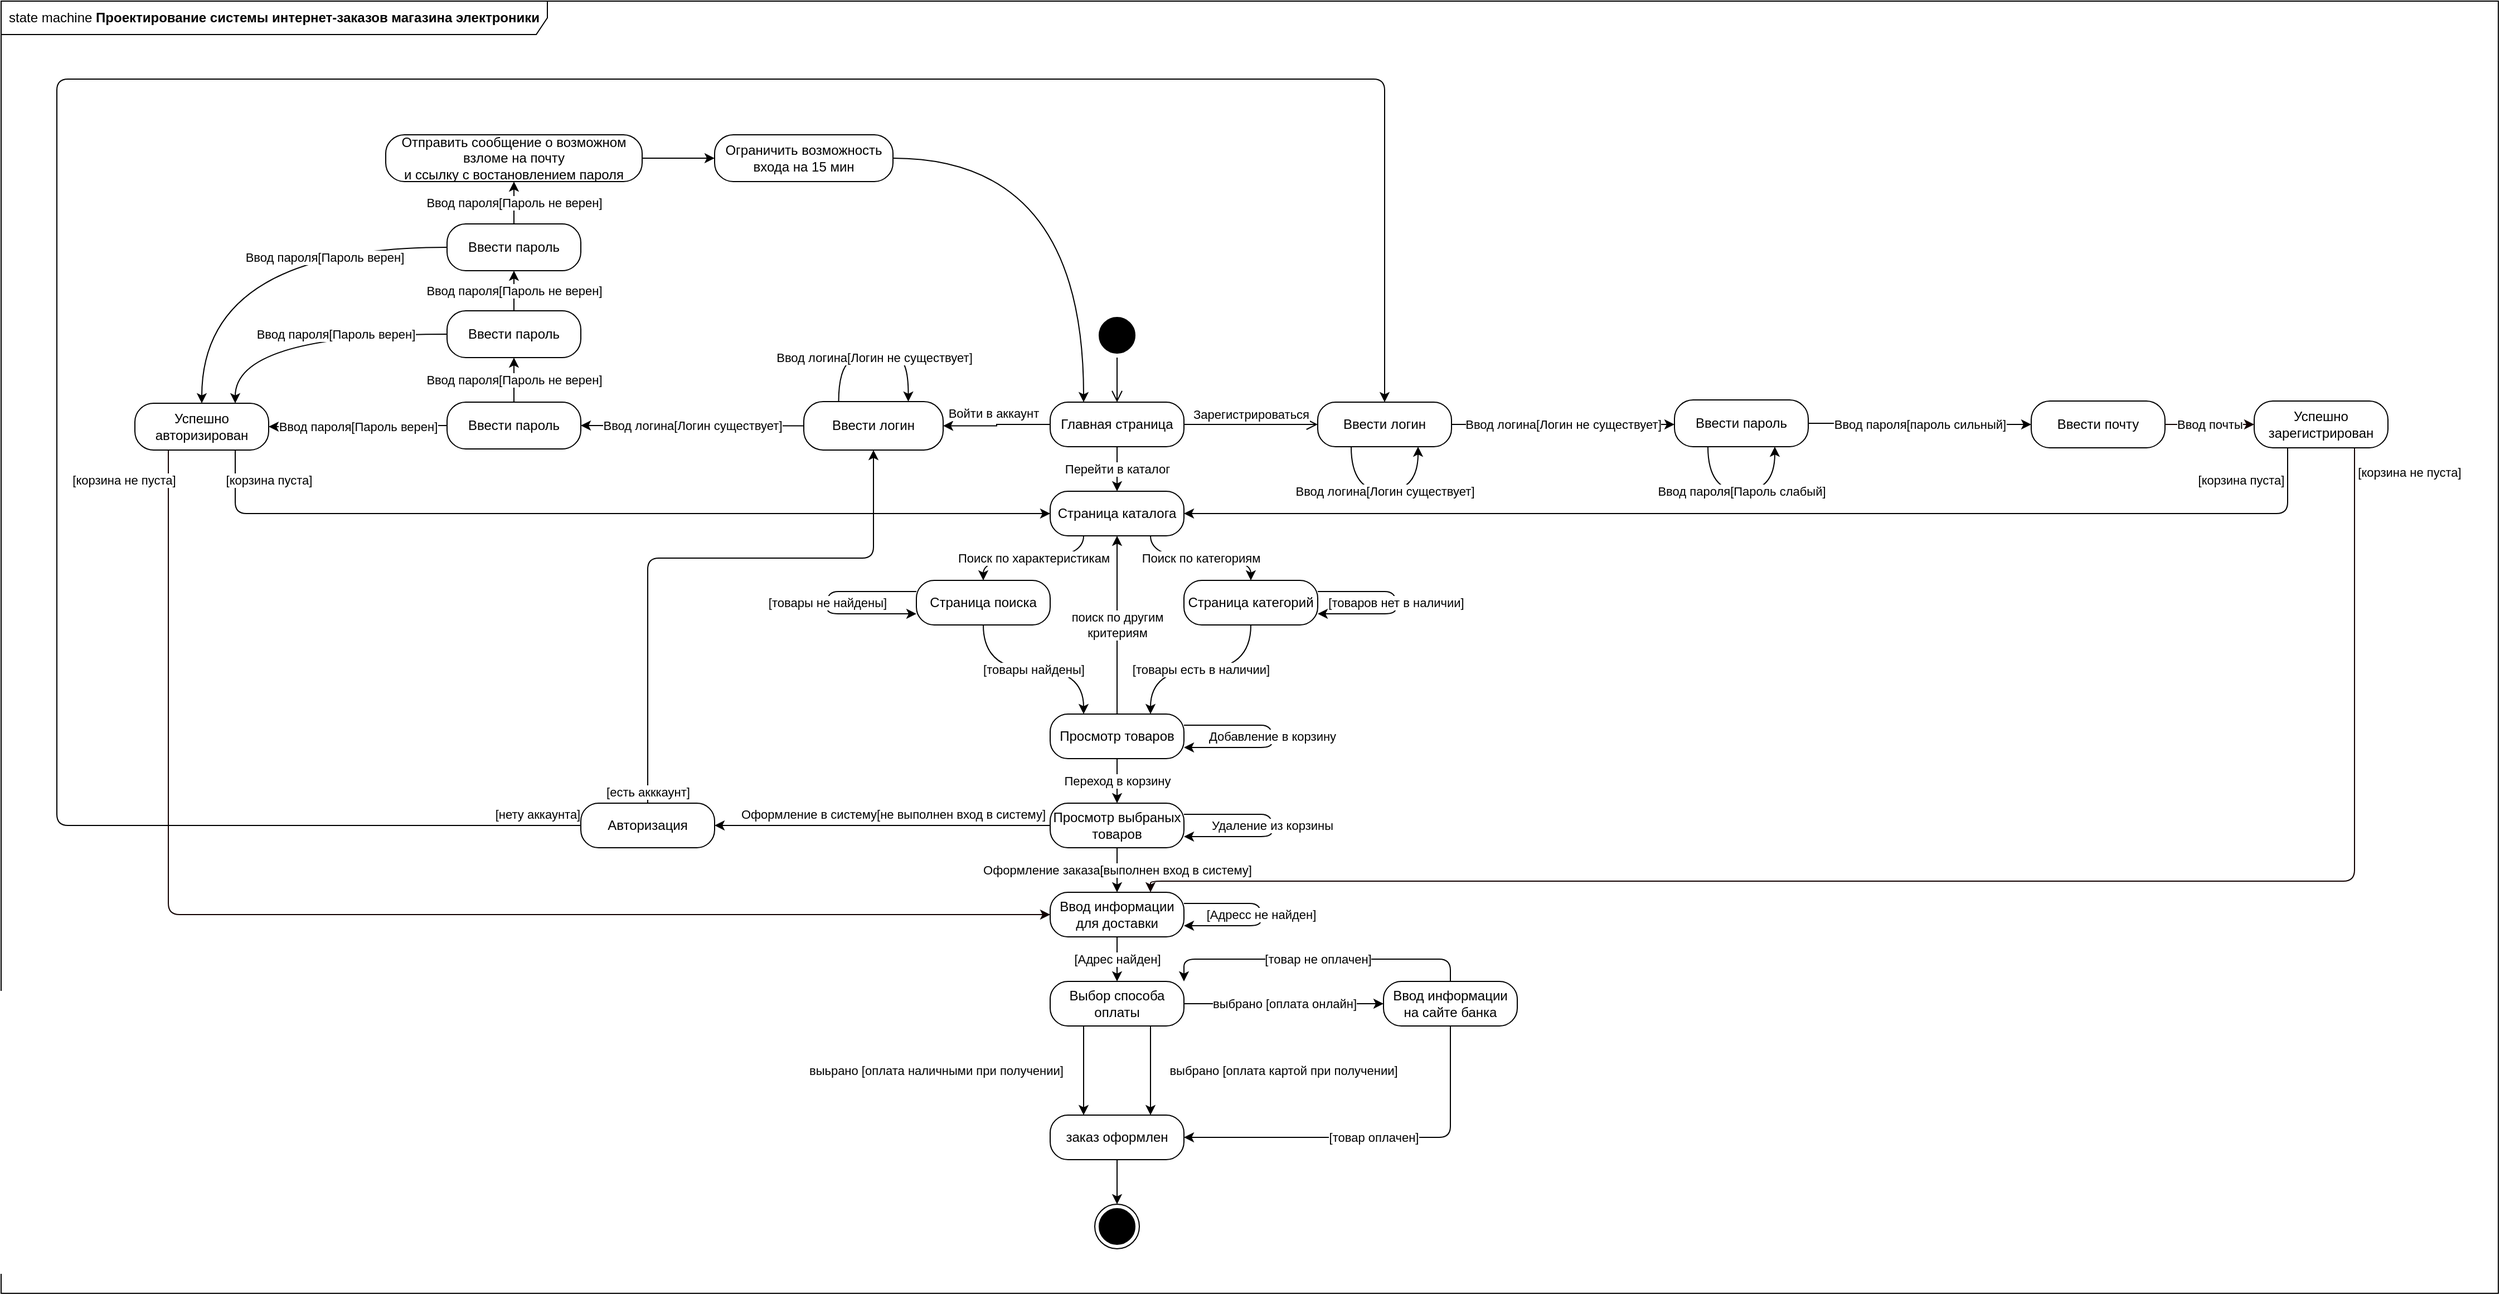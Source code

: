 <mxfile version="12.9.0" type="github">
  <diagram id="5Qrj_cHMlwDHXTjBdwBp" name="Page-1">
    <mxGraphModel dx="1993" dy="461" grid="1" gridSize="10" guides="1" tooltips="1" connect="1" arrows="1" fold="1" page="1" pageScale="1" pageWidth="1169" pageHeight="827" math="0" shadow="0">
      <root>
        <mxCell id="0" />
        <mxCell id="1" parent="0" />
        <mxCell id="nJWRNMLcpvSVmBtXkhhj-1" value="state machine &lt;b&gt;Проектирование системы интернет-заказов магазина электроники&lt;/b&gt; " style="shape=umlFrame;whiteSpace=wrap;html=1;width=490;height=30;" vertex="1" parent="1">
          <mxGeometry x="-680" y="80" width="2240" height="1160" as="geometry" />
        </mxCell>
        <mxCell id="1Fe0VKBd-OM9YCjam9Hl-1" value="П" style="ellipse;html=1;shape=startState;fillColor=#000000;" parent="1" vertex="1">
          <mxGeometry x="301" y="360" width="40" height="40" as="geometry" />
        </mxCell>
        <mxCell id="1Fe0VKBd-OM9YCjam9Hl-2" value="" style="edgeStyle=orthogonalEdgeStyle;html=1;verticalAlign=bottom;endArrow=open;endSize=8;" parent="1" source="1Fe0VKBd-OM9YCjam9Hl-1" target="1Fe0VKBd-OM9YCjam9Hl-15" edge="1">
          <mxGeometry relative="1" as="geometry">
            <mxPoint x="261" y="460" as="targetPoint" />
          </mxGeometry>
        </mxCell>
        <mxCell id="1Fe0VKBd-OM9YCjam9Hl-19" value="Войти в аккаунт" style="edgeStyle=orthogonalEdgeStyle;rounded=0;orthogonalLoop=1;jettySize=auto;html=1;exitX=0;exitY=0.5;exitDx=0;exitDy=0;entryX=1;entryY=0.5;entryDx=0;entryDy=0;" parent="1" source="1Fe0VKBd-OM9YCjam9Hl-15" target="1Fe0VKBd-OM9YCjam9Hl-17" edge="1">
          <mxGeometry x="-0.014" y="-10" relative="1" as="geometry">
            <mxPoint x="7" y="-10" as="offset" />
          </mxGeometry>
        </mxCell>
        <mxCell id="1Fe0VKBd-OM9YCjam9Hl-58" value="Перейти в каталог" style="edgeStyle=orthogonalEdgeStyle;curved=1;orthogonalLoop=1;jettySize=auto;html=1;exitX=0.5;exitY=1;exitDx=0;exitDy=0;entryX=0.5;entryY=0;entryDx=0;entryDy=0;" parent="1" source="1Fe0VKBd-OM9YCjam9Hl-15" target="1Fe0VKBd-OM9YCjam9Hl-57" edge="1">
          <mxGeometry relative="1" as="geometry" />
        </mxCell>
        <mxCell id="1Fe0VKBd-OM9YCjam9Hl-15" value="&lt;div&gt;Главная страница&lt;/div&gt;" style="rounded=1;whiteSpace=wrap;html=1;arcSize=40;" parent="1" vertex="1">
          <mxGeometry x="261" y="440" width="120" height="40" as="geometry" />
        </mxCell>
        <mxCell id="1Fe0VKBd-OM9YCjam9Hl-16" value="Зарегистрироваться" style="edgeStyle=orthogonalEdgeStyle;html=1;verticalAlign=bottom;endArrow=open;endSize=8;exitX=1;exitY=0.5;exitDx=0;exitDy=0;" parent="1" source="1Fe0VKBd-OM9YCjam9Hl-15" target="1Fe0VKBd-OM9YCjam9Hl-21" edge="1">
          <mxGeometry relative="1" as="geometry">
            <mxPoint x="421" y="460" as="targetPoint" />
          </mxGeometry>
        </mxCell>
        <mxCell id="1Fe0VKBd-OM9YCjam9Hl-24" value="Ввод логина[Логин не существует]" style="edgeStyle=orthogonalEdgeStyle;orthogonalLoop=1;jettySize=auto;html=1;exitX=0.25;exitY=0;exitDx=0;exitDy=0;entryX=0.75;entryY=0;entryDx=0;entryDy=0;curved=1;" parent="1" source="1Fe0VKBd-OM9YCjam9Hl-17" target="1Fe0VKBd-OM9YCjam9Hl-17" edge="1">
          <mxGeometry relative="1" as="geometry">
            <mxPoint x="401" y="290" as="targetPoint" />
            <Array as="points">
              <mxPoint x="110" y="400" />
              <mxPoint x="170" y="400" />
            </Array>
          </mxGeometry>
        </mxCell>
        <mxCell id="1Fe0VKBd-OM9YCjam9Hl-32" value="Ввод логина[Логин существует]" style="edgeStyle=orthogonalEdgeStyle;curved=1;orthogonalLoop=1;jettySize=auto;html=1;" parent="1" source="1Fe0VKBd-OM9YCjam9Hl-17" target="1Fe0VKBd-OM9YCjam9Hl-31" edge="1">
          <mxGeometry relative="1" as="geometry" />
        </mxCell>
        <mxCell id="1Fe0VKBd-OM9YCjam9Hl-17" value="Ввести логин" style="rounded=1;whiteSpace=wrap;html=1;arcSize=40;" parent="1" vertex="1">
          <mxGeometry x="40" y="439.5" width="125" height="43.5" as="geometry" />
        </mxCell>
        <mxCell id="1Fe0VKBd-OM9YCjam9Hl-38" value="Ввод пароля[Пароль верен]" style="edgeStyle=orthogonalEdgeStyle;curved=1;orthogonalLoop=1;jettySize=auto;html=1;" parent="1" source="1Fe0VKBd-OM9YCjam9Hl-31" target="1Fe0VKBd-OM9YCjam9Hl-37" edge="1">
          <mxGeometry relative="1" as="geometry" />
        </mxCell>
        <mxCell id="1Fe0VKBd-OM9YCjam9Hl-31" value="Ввести пароль" style="rounded=1;whiteSpace=wrap;html=1;arcSize=40;" parent="1" vertex="1">
          <mxGeometry x="-280" y="440" width="120" height="42" as="geometry" />
        </mxCell>
        <mxCell id="1Fe0VKBd-OM9YCjam9Hl-89" value="[корзина пуста]" style="edgeStyle=orthogonalEdgeStyle;orthogonalLoop=1;jettySize=auto;html=1;exitX=0.75;exitY=1;exitDx=0;exitDy=0;entryX=0;entryY=0.5;entryDx=0;entryDy=0;rounded=1;" parent="1" source="1Fe0VKBd-OM9YCjam9Hl-37" target="1Fe0VKBd-OM9YCjam9Hl-57" edge="1">
          <mxGeometry x="-0.779" y="30" relative="1" as="geometry">
            <mxPoint as="offset" />
          </mxGeometry>
        </mxCell>
        <mxCell id="1Fe0VKBd-OM9YCjam9Hl-117" value="[корзина не пуста]" style="edgeStyle=orthogonalEdgeStyle;rounded=1;orthogonalLoop=1;jettySize=auto;html=1;exitX=0.25;exitY=1;exitDx=0;exitDy=0;strokeColor=#120000;entryX=0;entryY=0.5;entryDx=0;entryDy=0;" parent="1" source="1Fe0VKBd-OM9YCjam9Hl-37" target="1Fe0VKBd-OM9YCjam9Hl-81" edge="1">
          <mxGeometry x="-0.955" y="-40" relative="1" as="geometry">
            <mxPoint as="offset" />
          </mxGeometry>
        </mxCell>
        <mxCell id="1Fe0VKBd-OM9YCjam9Hl-37" value="Успешно авторизирован" style="rounded=1;whiteSpace=wrap;html=1;arcSize=40;" parent="1" vertex="1">
          <mxGeometry x="-560" y="441" width="120" height="42" as="geometry" />
        </mxCell>
        <mxCell id="1Fe0VKBd-OM9YCjam9Hl-21" value="Ввести логин" style="rounded=1;whiteSpace=wrap;html=1;arcSize=40;" parent="1" vertex="1">
          <mxGeometry x="501.0" y="440" width="120" height="40" as="geometry" />
        </mxCell>
        <mxCell id="1Fe0VKBd-OM9YCjam9Hl-34" value="Ввод логина[Логин существует]" style="edgeStyle=orthogonalEdgeStyle;curved=1;orthogonalLoop=1;jettySize=auto;html=1;exitX=0.25;exitY=1;exitDx=0;exitDy=0;entryX=0.75;entryY=1;entryDx=0;entryDy=0;" parent="1" source="1Fe0VKBd-OM9YCjam9Hl-21" target="1Fe0VKBd-OM9YCjam9Hl-21" edge="1">
          <mxGeometry relative="1" as="geometry">
            <mxPoint x="461" y="530" as="sourcePoint" />
            <mxPoint x="661" y="530" as="targetPoint" />
            <Array as="points">
              <mxPoint x="531" y="520" />
              <mxPoint x="591" y="520" />
            </Array>
          </mxGeometry>
        </mxCell>
        <mxCell id="1Fe0VKBd-OM9YCjam9Hl-35" value="Ввод логина[Логин не существует]" style="edgeStyle=orthogonalEdgeStyle;orthogonalLoop=1;jettySize=auto;html=1;exitX=1;exitY=0.5;exitDx=0;exitDy=0;curved=1;" parent="1" source="1Fe0VKBd-OM9YCjam9Hl-21" edge="1">
          <mxGeometry relative="1" as="geometry">
            <mxPoint x="821" y="460" as="targetPoint" />
            <mxPoint x="751" y="510" as="sourcePoint" />
            <Array as="points">
              <mxPoint x="751" y="460" />
              <mxPoint x="751" y="460" />
            </Array>
          </mxGeometry>
        </mxCell>
        <mxCell id="1Fe0VKBd-OM9YCjam9Hl-55" value="Ввод пароля[пароль сильный]" style="edgeStyle=orthogonalEdgeStyle;curved=1;orthogonalLoop=1;jettySize=auto;html=1;" parent="1" source="1Fe0VKBd-OM9YCjam9Hl-36" target="1Fe0VKBd-OM9YCjam9Hl-54" edge="1">
          <mxGeometry relative="1" as="geometry" />
        </mxCell>
        <mxCell id="1Fe0VKBd-OM9YCjam9Hl-36" value="Ввести пароль" style="rounded=1;whiteSpace=wrap;html=1;arcSize=40;" parent="1" vertex="1">
          <mxGeometry x="821" y="438" width="120" height="42" as="geometry" />
        </mxCell>
        <mxCell id="1Fe0VKBd-OM9YCjam9Hl-60" value="[корзина пуста]" style="edgeStyle=orthogonalEdgeStyle;orthogonalLoop=1;jettySize=auto;html=1;entryX=1;entryY=0.5;entryDx=0;entryDy=0;rounded=1;exitX=0.25;exitY=1;exitDx=0;exitDy=0;" parent="1" source="1Fe0VKBd-OM9YCjam9Hl-119" target="1Fe0VKBd-OM9YCjam9Hl-57" edge="1">
          <mxGeometry x="-0.807" y="-30" relative="1" as="geometry">
            <mxPoint x="1171" y="530" as="sourcePoint" />
            <Array as="points">
              <mxPoint x="1371" y="540" />
            </Array>
            <mxPoint as="offset" />
          </mxGeometry>
        </mxCell>
        <mxCell id="1Fe0VKBd-OM9YCjam9Hl-118" value="[корзина не пуста]" style="edgeStyle=orthogonalEdgeStyle;rounded=1;orthogonalLoop=1;jettySize=auto;html=1;entryX=0.75;entryY=0;entryDx=0;entryDy=0;strokeColor=#120000;exitX=0.75;exitY=1;exitDx=0;exitDy=0;" parent="1" source="1Fe0VKBd-OM9YCjam9Hl-119" target="1Fe0VKBd-OM9YCjam9Hl-81" edge="1">
          <mxGeometry x="-0.97" y="49" relative="1" as="geometry">
            <mxPoint x="1231" y="520" as="sourcePoint" />
            <Array as="points">
              <mxPoint x="1431" y="870" />
              <mxPoint x="351" y="870" />
            </Array>
            <mxPoint as="offset" />
          </mxGeometry>
        </mxCell>
        <mxCell id="1Fe0VKBd-OM9YCjam9Hl-120" value="Ввод почты" style="edgeStyle=orthogonalEdgeStyle;rounded=1;orthogonalLoop=1;jettySize=auto;html=1;strokeColor=#120000;" parent="1" source="1Fe0VKBd-OM9YCjam9Hl-54" target="1Fe0VKBd-OM9YCjam9Hl-119" edge="1">
          <mxGeometry relative="1" as="geometry" />
        </mxCell>
        <mxCell id="1Fe0VKBd-OM9YCjam9Hl-54" value="Ввести почту" style="rounded=1;whiteSpace=wrap;html=1;arcSize=40;" parent="1" vertex="1">
          <mxGeometry x="1141" y="439" width="120" height="42" as="geometry" />
        </mxCell>
        <mxCell id="1Fe0VKBd-OM9YCjam9Hl-119" value="Успешно зарегистрирован" style="rounded=1;whiteSpace=wrap;html=1;arcSize=40;" parent="1" vertex="1">
          <mxGeometry x="1341" y="439" width="120" height="42" as="geometry" />
        </mxCell>
        <mxCell id="1Fe0VKBd-OM9YCjam9Hl-39" value="Ввод пароля[Пароль не верен]" style="edgeStyle=orthogonalEdgeStyle;curved=1;orthogonalLoop=1;jettySize=auto;html=1;exitX=0.5;exitY=0;exitDx=0;exitDy=0;entryX=0.5;entryY=1;entryDx=0;entryDy=0;" parent="1" source="1Fe0VKBd-OM9YCjam9Hl-31" target="1Fe0VKBd-OM9YCjam9Hl-40" edge="1">
          <mxGeometry relative="1" as="geometry">
            <mxPoint x="-300" y="329" as="sourcePoint" />
            <mxPoint x="-140" y="329" as="targetPoint" />
          </mxGeometry>
        </mxCell>
        <mxCell id="1Fe0VKBd-OM9YCjam9Hl-40" value="Ввести пароль" style="rounded=1;whiteSpace=wrap;html=1;arcSize=40;" parent="1" vertex="1">
          <mxGeometry x="-280" y="358" width="120" height="42" as="geometry" />
        </mxCell>
        <mxCell id="1Fe0VKBd-OM9YCjam9Hl-42" value="Ввод пароля[Пароль верен]" style="edgeStyle=orthogonalEdgeStyle;curved=1;orthogonalLoop=1;jettySize=auto;html=1;exitX=0;exitY=0.5;exitDx=0;exitDy=0;entryX=0.75;entryY=0;entryDx=0;entryDy=0;" parent="1" source="1Fe0VKBd-OM9YCjam9Hl-40" target="1Fe0VKBd-OM9YCjam9Hl-37" edge="1">
          <mxGeometry x="-0.206" relative="1" as="geometry">
            <mxPoint x="-160" y="379" as="sourcePoint" />
            <mxPoint x="-470" y="430" as="targetPoint" />
            <mxPoint as="offset" />
          </mxGeometry>
        </mxCell>
        <mxCell id="1Fe0VKBd-OM9YCjam9Hl-43" value="Ввод пароля[Пароль не верен]" style="edgeStyle=orthogonalEdgeStyle;curved=1;orthogonalLoop=1;jettySize=auto;html=1;entryX=0.5;entryY=1;entryDx=0;entryDy=0;exitX=0.5;exitY=0;exitDx=0;exitDy=0;" parent="1" source="1Fe0VKBd-OM9YCjam9Hl-40" target="1Fe0VKBd-OM9YCjam9Hl-44" edge="1">
          <mxGeometry relative="1" as="geometry">
            <mxPoint x="-310" y="229" as="sourcePoint" />
            <mxPoint x="-140" y="210" as="targetPoint" />
          </mxGeometry>
        </mxCell>
        <mxCell id="1Fe0VKBd-OM9YCjam9Hl-44" value="Ввести пароль" style="rounded=1;whiteSpace=wrap;html=1;arcSize=40;" parent="1" vertex="1">
          <mxGeometry x="-280" y="280" width="120" height="42" as="geometry" />
        </mxCell>
        <mxCell id="1Fe0VKBd-OM9YCjam9Hl-50" style="edgeStyle=orthogonalEdgeStyle;curved=1;orthogonalLoop=1;jettySize=auto;html=1;exitX=1;exitY=0.5;exitDx=0;exitDy=0;entryX=0;entryY=0.5;entryDx=0;entryDy=0;" parent="1" source="1Fe0VKBd-OM9YCjam9Hl-45" target="1Fe0VKBd-OM9YCjam9Hl-49" edge="1">
          <mxGeometry relative="1" as="geometry" />
        </mxCell>
        <mxCell id="1Fe0VKBd-OM9YCjam9Hl-45" value="&lt;div&gt;Отправить сообщение о возможном взломе на почту&lt;/div&gt;и ссылку с востановлением пароля" style="rounded=1;whiteSpace=wrap;html=1;arcSize=40;" parent="1" vertex="1">
          <mxGeometry x="-335" y="200" width="230" height="42" as="geometry" />
        </mxCell>
        <mxCell id="1Fe0VKBd-OM9YCjam9Hl-46" value="Ввод пароля[Пароль не верен]" style="edgeStyle=orthogonalEdgeStyle;curved=1;orthogonalLoop=1;jettySize=auto;html=1;entryX=0.5;entryY=1;entryDx=0;entryDy=0;exitX=0.5;exitY=0;exitDx=0;exitDy=0;" parent="1" source="1Fe0VKBd-OM9YCjam9Hl-44" target="1Fe0VKBd-OM9YCjam9Hl-45" edge="1">
          <mxGeometry relative="1" as="geometry">
            <mxPoint x="-310" y="249" as="sourcePoint" />
            <mxPoint x="-310" y="172" as="targetPoint" />
          </mxGeometry>
        </mxCell>
        <mxCell id="1Fe0VKBd-OM9YCjam9Hl-47" value="Ввод пароля[Пароль верен]" style="edgeStyle=orthogonalEdgeStyle;curved=1;orthogonalLoop=1;jettySize=auto;html=1;exitX=0;exitY=0.5;exitDx=0;exitDy=0;entryX=0.5;entryY=0;entryDx=0;entryDy=0;" parent="1" source="1Fe0VKBd-OM9YCjam9Hl-44" target="1Fe0VKBd-OM9YCjam9Hl-37" edge="1">
          <mxGeometry x="-0.389" y="9" relative="1" as="geometry">
            <mxPoint x="-250" y="270.0" as="sourcePoint" />
            <mxPoint x="-90" y="378.5" as="targetPoint" />
            <mxPoint as="offset" />
          </mxGeometry>
        </mxCell>
        <mxCell id="1Fe0VKBd-OM9YCjam9Hl-88" style="edgeStyle=orthogonalEdgeStyle;orthogonalLoop=1;jettySize=auto;html=1;exitX=1;exitY=0.5;exitDx=0;exitDy=0;entryX=0.25;entryY=0;entryDx=0;entryDy=0;curved=1;" parent="1" source="1Fe0VKBd-OM9YCjam9Hl-49" target="1Fe0VKBd-OM9YCjam9Hl-15" edge="1">
          <mxGeometry relative="1" as="geometry" />
        </mxCell>
        <mxCell id="1Fe0VKBd-OM9YCjam9Hl-49" value="Ограничить возможность входа на 15 мин" style="rounded=1;whiteSpace=wrap;html=1;arcSize=40;" parent="1" vertex="1">
          <mxGeometry x="-40" y="200" width="160" height="42" as="geometry" />
        </mxCell>
        <mxCell id="1Fe0VKBd-OM9YCjam9Hl-53" value="Ввод пароля[Пароль слабый]" style="edgeStyle=orthogonalEdgeStyle;curved=1;orthogonalLoop=1;jettySize=auto;html=1;entryX=0.75;entryY=1;entryDx=0;entryDy=0;exitX=0.25;exitY=1;exitDx=0;exitDy=0;" parent="1" source="1Fe0VKBd-OM9YCjam9Hl-36" target="1Fe0VKBd-OM9YCjam9Hl-36" edge="1">
          <mxGeometry relative="1" as="geometry">
            <mxPoint x="851" y="540" as="sourcePoint" />
            <mxPoint x="601" y="490" as="targetPoint" />
            <Array as="points">
              <mxPoint x="851" y="520" />
              <mxPoint x="911" y="520" />
            </Array>
          </mxGeometry>
        </mxCell>
        <mxCell id="1Fe0VKBd-OM9YCjam9Hl-66" value="Поиск по характеристикам" style="edgeStyle=orthogonalEdgeStyle;orthogonalLoop=1;jettySize=auto;html=1;exitX=0.25;exitY=1;exitDx=0;exitDy=0;entryX=0.5;entryY=0;entryDx=0;entryDy=0;curved=1;" parent="1" source="1Fe0VKBd-OM9YCjam9Hl-57" target="1Fe0VKBd-OM9YCjam9Hl-65" edge="1">
          <mxGeometry relative="1" as="geometry" />
        </mxCell>
        <mxCell id="1Fe0VKBd-OM9YCjam9Hl-69" value="Поиск по категориям" style="edgeStyle=orthogonalEdgeStyle;curved=1;orthogonalLoop=1;jettySize=auto;html=1;exitX=0.75;exitY=1;exitDx=0;exitDy=0;entryX=0.5;entryY=0;entryDx=0;entryDy=0;" parent="1" source="1Fe0VKBd-OM9YCjam9Hl-57" target="1Fe0VKBd-OM9YCjam9Hl-63" edge="1">
          <mxGeometry relative="1" as="geometry" />
        </mxCell>
        <mxCell id="1Fe0VKBd-OM9YCjam9Hl-57" value="Страница каталога" style="rounded=1;whiteSpace=wrap;html=1;arcSize=40;" parent="1" vertex="1">
          <mxGeometry x="261" y="520" width="120" height="40" as="geometry" />
        </mxCell>
        <mxCell id="1Fe0VKBd-OM9YCjam9Hl-72" value="[товары есть в наличии]" style="edgeStyle=orthogonalEdgeStyle;curved=1;orthogonalLoop=1;jettySize=auto;html=1;exitX=0.5;exitY=1;exitDx=0;exitDy=0;entryX=0.75;entryY=0;entryDx=0;entryDy=0;" parent="1" source="1Fe0VKBd-OM9YCjam9Hl-63" target="1Fe0VKBd-OM9YCjam9Hl-70" edge="1">
          <mxGeometry relative="1" as="geometry" />
        </mxCell>
        <mxCell id="1Fe0VKBd-OM9YCjam9Hl-73" value="[товаров нет в наличии]" style="edgeStyle=orthogonalEdgeStyle;orthogonalLoop=1;jettySize=auto;html=1;exitX=1;exitY=0.25;exitDx=0;exitDy=0;entryX=1;entryY=0.75;entryDx=0;entryDy=0;rounded=1;" parent="1" source="1Fe0VKBd-OM9YCjam9Hl-63" target="1Fe0VKBd-OM9YCjam9Hl-63" edge="1">
          <mxGeometry relative="1" as="geometry">
            <mxPoint x="561" y="630" as="targetPoint" />
            <Array as="points">
              <mxPoint x="571" y="610" />
              <mxPoint x="571" y="630" />
            </Array>
          </mxGeometry>
        </mxCell>
        <mxCell id="1Fe0VKBd-OM9YCjam9Hl-63" value="Страница категорий" style="rounded=1;whiteSpace=wrap;html=1;arcSize=40;" parent="1" vertex="1">
          <mxGeometry x="381" y="600" width="120" height="40" as="geometry" />
        </mxCell>
        <mxCell id="1Fe0VKBd-OM9YCjam9Hl-71" value="[товары найдены]" style="edgeStyle=orthogonalEdgeStyle;curved=1;orthogonalLoop=1;jettySize=auto;html=1;entryX=0.25;entryY=0;entryDx=0;entryDy=0;" parent="1" source="1Fe0VKBd-OM9YCjam9Hl-65" target="1Fe0VKBd-OM9YCjam9Hl-70" edge="1">
          <mxGeometry relative="1" as="geometry" />
        </mxCell>
        <mxCell id="1Fe0VKBd-OM9YCjam9Hl-65" value="Страница поиска" style="rounded=1;whiteSpace=wrap;html=1;arcSize=40;" parent="1" vertex="1">
          <mxGeometry x="141" y="600" width="120" height="40" as="geometry" />
        </mxCell>
        <mxCell id="1Fe0VKBd-OM9YCjam9Hl-78" value="Переход в корзину" style="edgeStyle=orthogonalEdgeStyle;curved=1;orthogonalLoop=1;jettySize=auto;html=1;" parent="1" source="1Fe0VKBd-OM9YCjam9Hl-70" target="1Fe0VKBd-OM9YCjam9Hl-77" edge="1">
          <mxGeometry relative="1" as="geometry" />
        </mxCell>
        <mxCell id="1Fe0VKBd-OM9YCjam9Hl-79" value="Добавление в корзину" style="edgeStyle=orthogonalEdgeStyle;orthogonalLoop=1;jettySize=auto;html=1;exitX=1;exitY=0.25;exitDx=0;exitDy=0;entryX=1;entryY=0.75;entryDx=0;entryDy=0;rounded=1;" parent="1" source="1Fe0VKBd-OM9YCjam9Hl-70" target="1Fe0VKBd-OM9YCjam9Hl-70" edge="1">
          <mxGeometry relative="1" as="geometry">
            <mxPoint x="460" y="730.167" as="targetPoint" />
            <Array as="points">
              <mxPoint x="460" y="730" />
              <mxPoint x="460" y="750" />
            </Array>
          </mxGeometry>
        </mxCell>
        <mxCell id="1Fe0VKBd-OM9YCjam9Hl-107" value="поиск по другим&lt;br&gt;критериям" style="edgeStyle=orthogonalEdgeStyle;rounded=1;orthogonalLoop=1;jettySize=auto;html=1;exitX=0.5;exitY=0;exitDx=0;exitDy=0;entryX=0.5;entryY=1;entryDx=0;entryDy=0;" parent="1" source="1Fe0VKBd-OM9YCjam9Hl-70" target="1Fe0VKBd-OM9YCjam9Hl-57" edge="1">
          <mxGeometry relative="1" as="geometry" />
        </mxCell>
        <mxCell id="1Fe0VKBd-OM9YCjam9Hl-70" value="Просмотр товаров" style="rounded=1;whiteSpace=wrap;html=1;arcSize=40;" parent="1" vertex="1">
          <mxGeometry x="261" y="720" width="120" height="40" as="geometry" />
        </mxCell>
        <mxCell id="1Fe0VKBd-OM9YCjam9Hl-82" value="Оформление заказа[выполнен вход в систему]" style="edgeStyle=orthogonalEdgeStyle;curved=1;orthogonalLoop=1;jettySize=auto;html=1;" parent="1" source="1Fe0VKBd-OM9YCjam9Hl-77" target="1Fe0VKBd-OM9YCjam9Hl-81" edge="1">
          <mxGeometry relative="1" as="geometry" />
        </mxCell>
        <mxCell id="1Fe0VKBd-OM9YCjam9Hl-85" value="Оформление в систему[не выполнен вход в систему]" style="edgeStyle=orthogonalEdgeStyle;rounded=1;orthogonalLoop=1;jettySize=auto;html=1;exitX=0;exitY=0.5;exitDx=0;exitDy=0;entryX=1;entryY=0.5;entryDx=0;entryDy=0;" parent="1" source="1Fe0VKBd-OM9YCjam9Hl-77" target="1Fe0VKBd-OM9YCjam9Hl-90" edge="1">
          <mxGeometry x="-0.063" y="-10" relative="1" as="geometry">
            <mxPoint y="820" as="targetPoint" />
            <Array as="points" />
            <mxPoint as="offset" />
          </mxGeometry>
        </mxCell>
        <mxCell id="1Fe0VKBd-OM9YCjam9Hl-77" value="Просмотр выбраных товаров" style="rounded=1;whiteSpace=wrap;html=1;arcSize=40;" parent="1" vertex="1">
          <mxGeometry x="261" y="800" width="120" height="40" as="geometry" />
        </mxCell>
        <mxCell id="1Fe0VKBd-OM9YCjam9Hl-97" value="[Адресс не найден]" style="edgeStyle=orthogonalEdgeStyle;rounded=1;orthogonalLoop=1;jettySize=auto;html=1;exitX=1;exitY=0.25;exitDx=0;exitDy=0;entryX=1;entryY=0.75;entryDx=0;entryDy=0;" parent="1" source="1Fe0VKBd-OM9YCjam9Hl-81" target="1Fe0VKBd-OM9YCjam9Hl-81" edge="1">
          <mxGeometry relative="1" as="geometry">
            <mxPoint x="461" y="900" as="targetPoint" />
            <Array as="points">
              <mxPoint x="450" y="890" />
              <mxPoint x="450" y="910" />
            </Array>
          </mxGeometry>
        </mxCell>
        <mxCell id="1Fe0VKBd-OM9YCjam9Hl-100" value="[Адрес найден]" style="edgeStyle=orthogonalEdgeStyle;rounded=1;orthogonalLoop=1;jettySize=auto;html=1;" parent="1" source="1Fe0VKBd-OM9YCjam9Hl-81" target="1Fe0VKBd-OM9YCjam9Hl-99" edge="1">
          <mxGeometry relative="1" as="geometry" />
        </mxCell>
        <mxCell id="1Fe0VKBd-OM9YCjam9Hl-81" value="Ввод информации для доставки" style="rounded=1;whiteSpace=wrap;html=1;arcSize=40;" parent="1" vertex="1">
          <mxGeometry x="261" y="880" width="120" height="40" as="geometry" />
        </mxCell>
        <mxCell id="1Fe0VKBd-OM9YCjam9Hl-102" value="выбрано [оплата онлайн]" style="edgeStyle=orthogonalEdgeStyle;rounded=1;orthogonalLoop=1;jettySize=auto;html=1;" parent="1" source="1Fe0VKBd-OM9YCjam9Hl-99" target="1Fe0VKBd-OM9YCjam9Hl-101" edge="1">
          <mxGeometry relative="1" as="geometry" />
        </mxCell>
        <mxCell id="1Fe0VKBd-OM9YCjam9Hl-104" value="&lt;div align=&quot;left&quot;&gt;выбрано [оплата картой при получении]&lt;br&gt;&lt;/div&gt;" style="edgeStyle=orthogonalEdgeStyle;rounded=1;orthogonalLoop=1;jettySize=auto;html=1;exitX=0.75;exitY=1;exitDx=0;exitDy=0;entryX=0.75;entryY=0;entryDx=0;entryDy=0;" parent="1" source="1Fe0VKBd-OM9YCjam9Hl-99" target="1Fe0VKBd-OM9YCjam9Hl-103" edge="1">
          <mxGeometry y="119" relative="1" as="geometry">
            <mxPoint as="offset" />
          </mxGeometry>
        </mxCell>
        <mxCell id="1Fe0VKBd-OM9YCjam9Hl-106" value="выьрано [оплата наличными при получении]&amp;nbsp; " style="edgeStyle=orthogonalEdgeStyle;rounded=1;orthogonalLoop=1;jettySize=auto;html=1;entryX=0.25;entryY=0;entryDx=0;entryDy=0;exitX=0.25;exitY=1;exitDx=0;exitDy=0;" parent="1" source="1Fe0VKBd-OM9YCjam9Hl-99" target="1Fe0VKBd-OM9YCjam9Hl-103" edge="1">
          <mxGeometry y="-131" relative="1" as="geometry">
            <mxPoint x="70" y="980" as="targetPoint" />
            <mxPoint as="offset" />
          </mxGeometry>
        </mxCell>
        <mxCell id="1Fe0VKBd-OM9YCjam9Hl-99" value="Выбор способа оплаты" style="rounded=1;whiteSpace=wrap;html=1;arcSize=40;" parent="1" vertex="1">
          <mxGeometry x="261" y="960" width="120" height="40" as="geometry" />
        </mxCell>
        <mxCell id="1Fe0VKBd-OM9YCjam9Hl-115" value="" style="edgeStyle=orthogonalEdgeStyle;rounded=1;orthogonalLoop=1;jettySize=auto;html=1;entryX=0.5;entryY=0;entryDx=0;entryDy=0;" parent="1" source="1Fe0VKBd-OM9YCjam9Hl-103" target="1Fe0VKBd-OM9YCjam9Hl-116" edge="1">
          <mxGeometry relative="1" as="geometry">
            <mxPoint x="321" y="1160" as="targetPoint" />
          </mxGeometry>
        </mxCell>
        <mxCell id="1Fe0VKBd-OM9YCjam9Hl-103" value="заказ оформлен" style="rounded=1;whiteSpace=wrap;html=1;arcSize=40;" parent="1" vertex="1">
          <mxGeometry x="261" y="1080" width="120" height="40" as="geometry" />
        </mxCell>
        <mxCell id="1Fe0VKBd-OM9YCjam9Hl-109" value="[товар оплачен]" style="edgeStyle=orthogonalEdgeStyle;rounded=1;orthogonalLoop=1;jettySize=auto;html=1;exitX=0.5;exitY=1;exitDx=0;exitDy=0;entryX=1;entryY=0.5;entryDx=0;entryDy=0;" parent="1" source="1Fe0VKBd-OM9YCjam9Hl-101" target="1Fe0VKBd-OM9YCjam9Hl-103" edge="1">
          <mxGeometry relative="1" as="geometry" />
        </mxCell>
        <mxCell id="1Fe0VKBd-OM9YCjam9Hl-110" value="[товар не оплачен]" style="edgeStyle=orthogonalEdgeStyle;rounded=1;orthogonalLoop=1;jettySize=auto;html=1;exitX=0.5;exitY=0;exitDx=0;exitDy=0;entryX=1;entryY=0;entryDx=0;entryDy=0;" parent="1" source="1Fe0VKBd-OM9YCjam9Hl-101" target="1Fe0VKBd-OM9YCjam9Hl-99" edge="1">
          <mxGeometry relative="1" as="geometry" />
        </mxCell>
        <mxCell id="1Fe0VKBd-OM9YCjam9Hl-101" value="Ввод информации на сайте банка" style="rounded=1;whiteSpace=wrap;html=1;arcSize=40;" parent="1" vertex="1">
          <mxGeometry x="560" y="960" width="120" height="40" as="geometry" />
        </mxCell>
        <mxCell id="1Fe0VKBd-OM9YCjam9Hl-74" value="[товары не найдены]" style="edgeStyle=orthogonalEdgeStyle;orthogonalLoop=1;jettySize=auto;html=1;exitX=0;exitY=0.25;exitDx=0;exitDy=0;entryX=0;entryY=0.75;entryDx=0;entryDy=0;rounded=1;" parent="1" source="1Fe0VKBd-OM9YCjam9Hl-65" target="1Fe0VKBd-OM9YCjam9Hl-65" edge="1">
          <mxGeometry relative="1" as="geometry">
            <mxPoint x="41" y="620" as="targetPoint" />
            <mxPoint x="41" y="600" as="sourcePoint" />
            <Array as="points">
              <mxPoint x="61" y="610" />
              <mxPoint x="61" y="630" />
            </Array>
            <mxPoint as="offset" />
          </mxGeometry>
        </mxCell>
        <mxCell id="1Fe0VKBd-OM9YCjam9Hl-80" value="Удаление из корзины" style="edgeStyle=orthogonalEdgeStyle;orthogonalLoop=1;jettySize=auto;html=1;entryX=1;entryY=0.75;entryDx=0;entryDy=0;exitX=1;exitY=0.25;exitDx=0;exitDy=0;rounded=1;" parent="1" source="1Fe0VKBd-OM9YCjam9Hl-77" target="1Fe0VKBd-OM9YCjam9Hl-77" edge="1">
          <mxGeometry relative="1" as="geometry">
            <mxPoint x="391" y="760" as="targetPoint" />
            <mxPoint x="381" y="790" as="sourcePoint" />
            <Array as="points">
              <mxPoint x="460" y="810" />
              <mxPoint x="460" y="830" />
            </Array>
          </mxGeometry>
        </mxCell>
        <mxCell id="1Fe0VKBd-OM9YCjam9Hl-92" value="[есть акккаунт]" style="edgeStyle=orthogonalEdgeStyle;rounded=1;orthogonalLoop=1;jettySize=auto;html=1;entryX=0.5;entryY=1;entryDx=0;entryDy=0;" parent="1" source="1Fe0VKBd-OM9YCjam9Hl-90" target="1Fe0VKBd-OM9YCjam9Hl-17" edge="1">
          <mxGeometry x="-0.962" relative="1" as="geometry">
            <mxPoint x="-100" y="720" as="targetPoint" />
            <Array as="points">
              <mxPoint x="-100" y="580" />
              <mxPoint x="103" y="580" />
            </Array>
            <mxPoint as="offset" />
          </mxGeometry>
        </mxCell>
        <mxCell id="1Fe0VKBd-OM9YCjam9Hl-94" value="[нету аккаунта]" style="edgeStyle=orthogonalEdgeStyle;rounded=1;orthogonalLoop=1;jettySize=auto;html=1;entryX=0.5;entryY=0;entryDx=0;entryDy=0;" parent="1" source="1Fe0VKBd-OM9YCjam9Hl-90" target="1Fe0VKBd-OM9YCjam9Hl-21" edge="1">
          <mxGeometry x="-0.97" y="-10" relative="1" as="geometry">
            <mxPoint x="-240" y="820" as="targetPoint" />
            <Array as="points">
              <mxPoint x="-630" y="820" />
              <mxPoint x="-630" y="150" />
              <mxPoint x="561" y="150" />
            </Array>
            <mxPoint as="offset" />
          </mxGeometry>
        </mxCell>
        <mxCell id="1Fe0VKBd-OM9YCjam9Hl-90" value="Авторизация" style="rounded=1;whiteSpace=wrap;html=1;arcSize=40;" parent="1" vertex="1">
          <mxGeometry x="-160" y="800" width="120" height="40" as="geometry" />
        </mxCell>
        <mxCell id="1Fe0VKBd-OM9YCjam9Hl-116" value="" style="ellipse;html=1;shape=endState;fillColor=#000000;" parent="1" vertex="1">
          <mxGeometry x="301" y="1160" width="40" height="40" as="geometry" />
        </mxCell>
      </root>
    </mxGraphModel>
  </diagram>
</mxfile>
